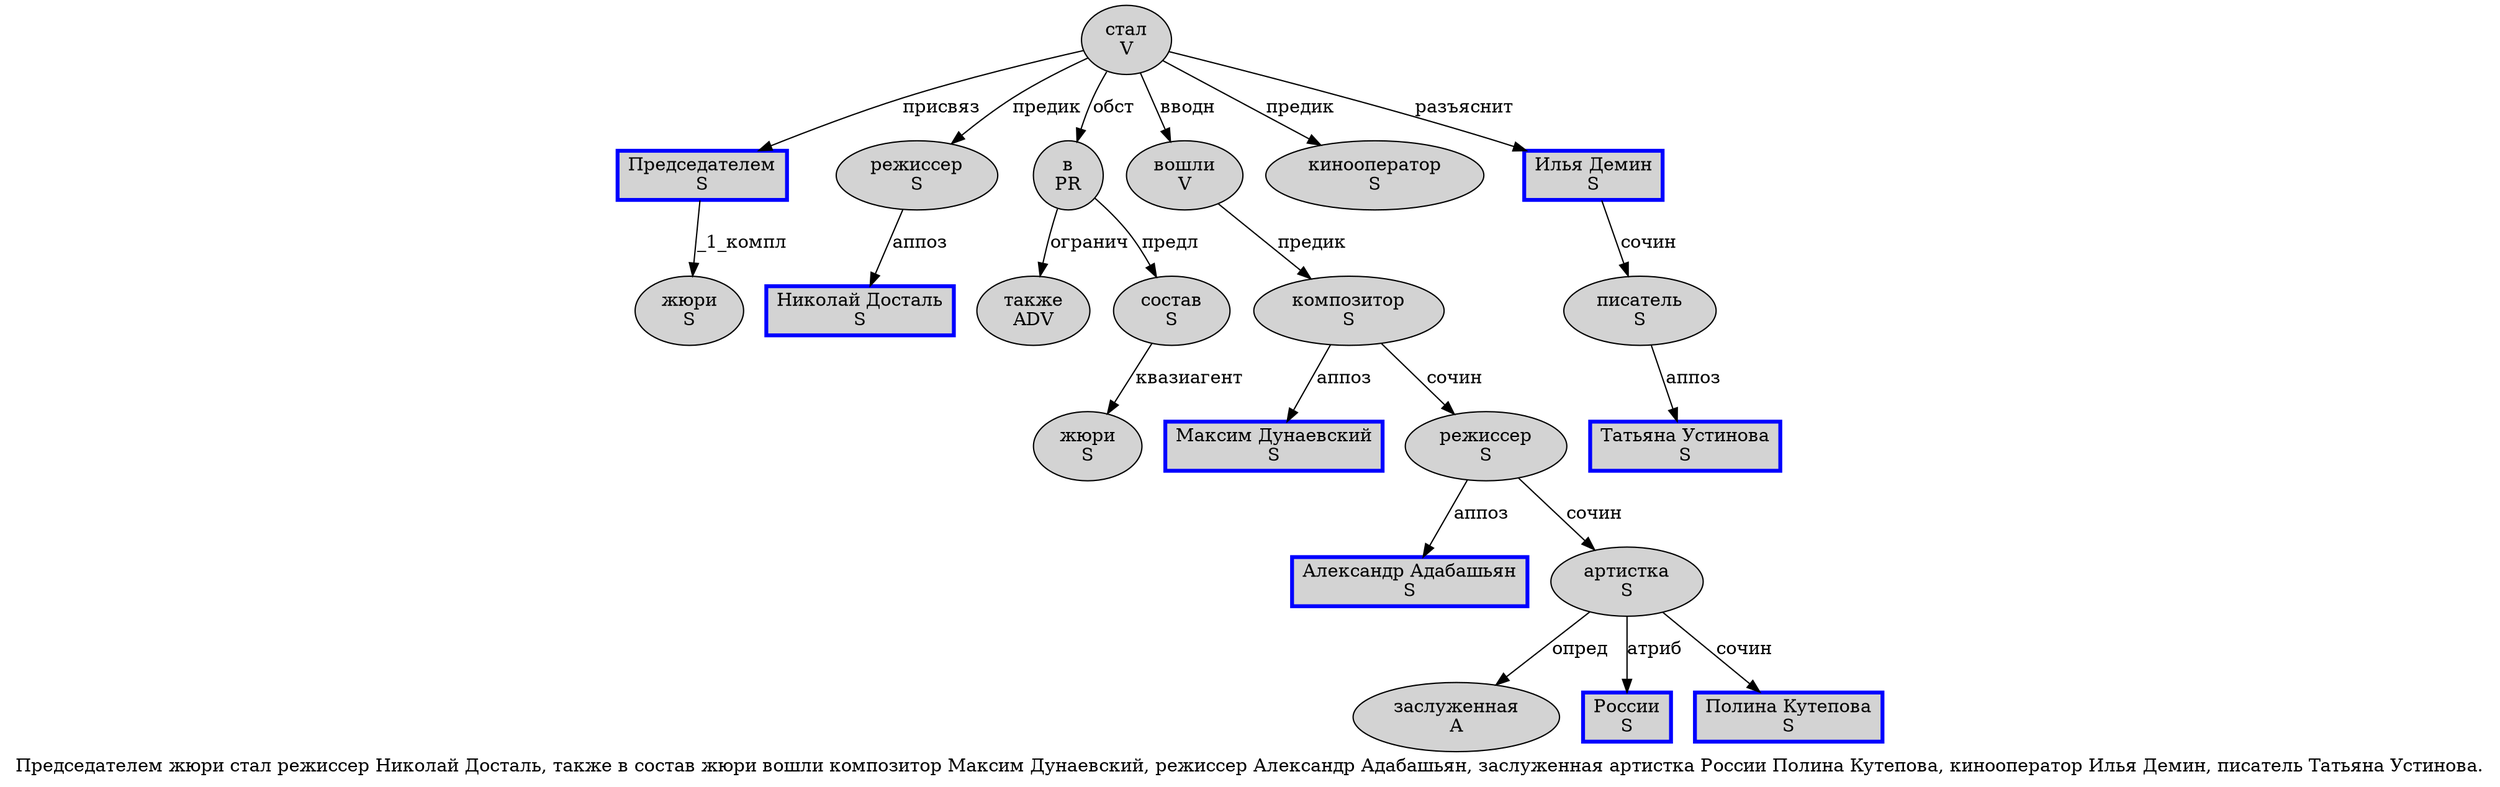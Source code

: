 digraph SENTENCE_308 {
	graph [label="Председателем жюри стал режиссер Николай Досталь, также в состав жюри вошли композитор Максим Дунаевский, режиссер Александр Адабашьян, заслуженная артистка России Полина Кутепова, кинооператор Илья Демин, писатель Татьяна Устинова."]
	node [style=filled]
		0 [label="Председателем
S" color=blue fillcolor=lightgray penwidth=3 shape=box]
		1 [label="жюри
S" color="" fillcolor=lightgray penwidth=1 shape=ellipse]
		2 [label="стал
V" color="" fillcolor=lightgray penwidth=1 shape=ellipse]
		3 [label="режиссер
S" color="" fillcolor=lightgray penwidth=1 shape=ellipse]
		4 [label="Николай Досталь
S" color=blue fillcolor=lightgray penwidth=3 shape=box]
		6 [label="также
ADV" color="" fillcolor=lightgray penwidth=1 shape=ellipse]
		7 [label="в
PR" color="" fillcolor=lightgray penwidth=1 shape=ellipse]
		8 [label="состав
S" color="" fillcolor=lightgray penwidth=1 shape=ellipse]
		9 [label="жюри
S" color="" fillcolor=lightgray penwidth=1 shape=ellipse]
		10 [label="вошли
V" color="" fillcolor=lightgray penwidth=1 shape=ellipse]
		11 [label="композитор
S" color="" fillcolor=lightgray penwidth=1 shape=ellipse]
		12 [label="Максим Дунаевский
S" color=blue fillcolor=lightgray penwidth=3 shape=box]
		14 [label="режиссер
S" color="" fillcolor=lightgray penwidth=1 shape=ellipse]
		15 [label="Александр Адабашьян
S" color=blue fillcolor=lightgray penwidth=3 shape=box]
		17 [label="заслуженная
A" color="" fillcolor=lightgray penwidth=1 shape=ellipse]
		18 [label="артистка
S" color="" fillcolor=lightgray penwidth=1 shape=ellipse]
		19 [label="России
S" color=blue fillcolor=lightgray penwidth=3 shape=box]
		20 [label="Полина Кутепова
S" color=blue fillcolor=lightgray penwidth=3 shape=box]
		22 [label="кинооператор
S" color="" fillcolor=lightgray penwidth=1 shape=ellipse]
		23 [label="Илья Демин
S" color=blue fillcolor=lightgray penwidth=3 shape=box]
		25 [label="писатель
S" color="" fillcolor=lightgray penwidth=1 shape=ellipse]
		26 [label="Татьяна Устинова
S" color=blue fillcolor=lightgray penwidth=3 shape=box]
			7 -> 6 [label="огранич"]
			7 -> 8 [label="предл"]
			11 -> 12 [label="аппоз"]
			11 -> 14 [label="сочин"]
			0 -> 1 [label="_1_компл"]
			2 -> 0 [label="присвяз"]
			2 -> 3 [label="предик"]
			2 -> 7 [label="обст"]
			2 -> 10 [label="вводн"]
			2 -> 22 [label="предик"]
			2 -> 23 [label="разъяснит"]
			14 -> 15 [label="аппоз"]
			14 -> 18 [label="сочин"]
			25 -> 26 [label="аппоз"]
			23 -> 25 [label="сочин"]
			8 -> 9 [label="квазиагент"]
			3 -> 4 [label="аппоз"]
			10 -> 11 [label="предик"]
			18 -> 17 [label="опред"]
			18 -> 19 [label="атриб"]
			18 -> 20 [label="сочин"]
}